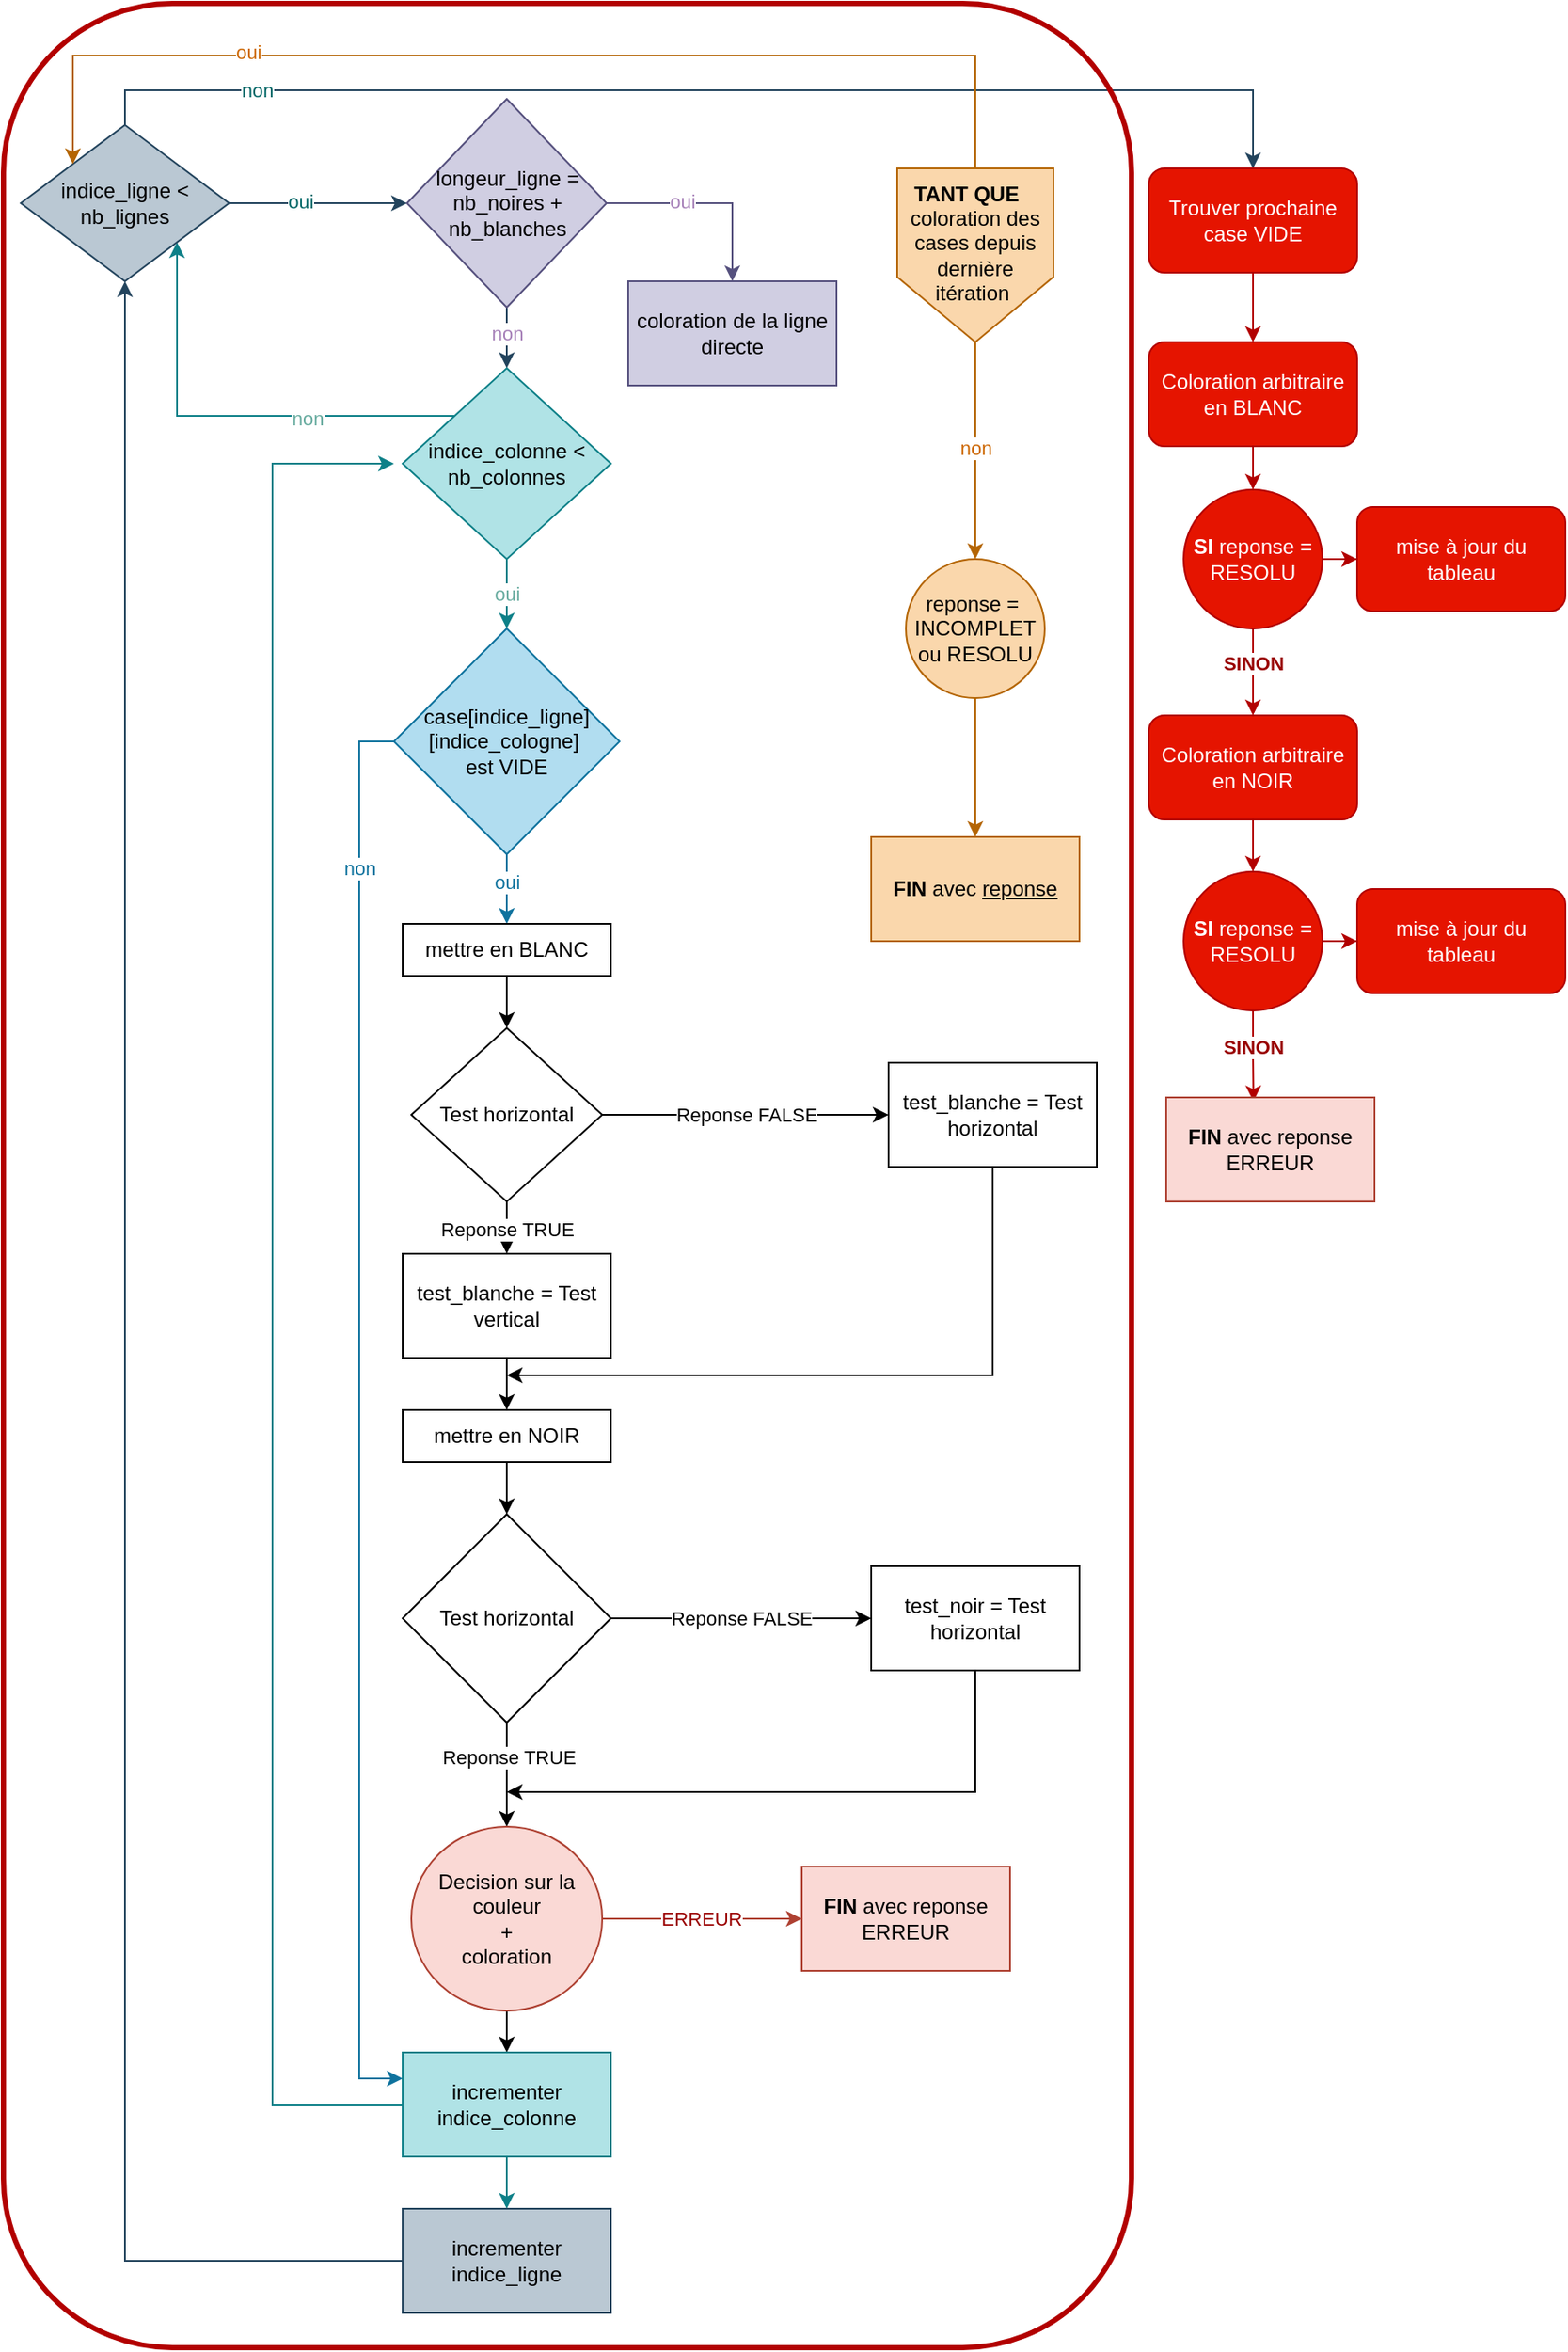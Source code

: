 <mxfile version="24.1.0" type="device">
  <diagram name="Page-1" id="L409BflmZxCBd4XPteEG">
    <mxGraphModel dx="1114" dy="854" grid="1" gridSize="10" guides="1" tooltips="1" connect="1" arrows="1" fold="1" page="1" pageScale="1" pageWidth="827" pageHeight="1169" math="0" shadow="0">
      <root>
        <mxCell id="0" />
        <mxCell id="1" parent="0" />
        <mxCell id="46npudmLlry_puoj1FRV-7" value="" style="edgeStyle=orthogonalEdgeStyle;rounded=0;orthogonalLoop=1;jettySize=auto;html=1;fillColor=#bac8d3;strokeColor=#23445d;" parent="1" source="46npudmLlry_puoj1FRV-2" target="46npudmLlry_puoj1FRV-6" edge="1">
          <mxGeometry relative="1" as="geometry" />
        </mxCell>
        <mxCell id="46npudmLlry_puoj1FRV-8" value="non" style="edgeLabel;html=1;align=center;verticalAlign=middle;resizable=0;points=[];fontColor=#A680B8;" parent="46npudmLlry_puoj1FRV-7" vertex="1" connectable="0">
          <mxGeometry x="-0.075" relative="1" as="geometry">
            <mxPoint y="-4" as="offset" />
          </mxGeometry>
        </mxCell>
        <mxCell id="46npudmLlry_puoj1FRV-10" value="" style="edgeStyle=orthogonalEdgeStyle;rounded=0;orthogonalLoop=1;jettySize=auto;html=1;startArrow=classic;startFill=1;endArrow=none;endFill=0;fillColor=#bac8d3;strokeColor=#23445d;" parent="1" source="46npudmLlry_puoj1FRV-2" target="46npudmLlry_puoj1FRV-9" edge="1">
          <mxGeometry relative="1" as="geometry" />
        </mxCell>
        <mxCell id="46npudmLlry_puoj1FRV-11" value="oui" style="edgeLabel;html=1;align=center;verticalAlign=middle;resizable=0;points=[];fontColor=#006666;" parent="46npudmLlry_puoj1FRV-10" vertex="1" connectable="0">
          <mxGeometry x="0.2" y="-1" relative="1" as="geometry">
            <mxPoint as="offset" />
          </mxGeometry>
        </mxCell>
        <mxCell id="kNuU4uyq3rGwZ3PleAPz-3" style="edgeStyle=orthogonalEdgeStyle;rounded=0;orthogonalLoop=1;jettySize=auto;html=1;exitX=1;exitY=0.5;exitDx=0;exitDy=0;entryX=0.5;entryY=0;entryDx=0;entryDy=0;fillColor=#d0cee2;strokeColor=#56517e;" parent="1" source="46npudmLlry_puoj1FRV-2" target="46npudmLlry_puoj1FRV-3" edge="1">
          <mxGeometry relative="1" as="geometry" />
        </mxCell>
        <mxCell id="kNuU4uyq3rGwZ3PleAPz-4" value="&lt;font&gt;oui&lt;/font&gt;" style="edgeLabel;html=1;align=center;verticalAlign=middle;resizable=0;points=[];fontColor=#A680B8;" parent="kNuU4uyq3rGwZ3PleAPz-3" vertex="1" connectable="0">
          <mxGeometry x="-0.271" y="1" relative="1" as="geometry">
            <mxPoint as="offset" />
          </mxGeometry>
        </mxCell>
        <mxCell id="46npudmLlry_puoj1FRV-2" value="longeur_ligne = nb_noires + nb_blanches" style="rhombus;whiteSpace=wrap;html=1;fillColor=#d0cee2;strokeColor=#56517e;" parent="1" vertex="1">
          <mxGeometry x="362.5" y="715" width="115" height="120" as="geometry" />
        </mxCell>
        <mxCell id="46npudmLlry_puoj1FRV-3" value="coloration de la ligne directe" style="whiteSpace=wrap;html=1;fillColor=#d0cee2;strokeColor=#56517e;" parent="1" vertex="1">
          <mxGeometry x="490" y="820" width="120" height="60" as="geometry" />
        </mxCell>
        <mxCell id="46npudmLlry_puoj1FRV-13" value="" style="edgeStyle=orthogonalEdgeStyle;rounded=0;orthogonalLoop=1;jettySize=auto;html=1;fillColor=#b0e3e6;strokeColor=#0e8088;" parent="1" source="46npudmLlry_puoj1FRV-6" target="46npudmLlry_puoj1FRV-12" edge="1">
          <mxGeometry relative="1" as="geometry" />
        </mxCell>
        <mxCell id="46npudmLlry_puoj1FRV-14" value="oui" style="edgeLabel;html=1;align=center;verticalAlign=middle;resizable=0;points=[];fontColor=#67AB9F;" parent="46npudmLlry_puoj1FRV-13" vertex="1" connectable="0">
          <mxGeometry x="-0.025" relative="1" as="geometry">
            <mxPoint as="offset" />
          </mxGeometry>
        </mxCell>
        <mxCell id="kNuU4uyq3rGwZ3PleAPz-5" style="edgeStyle=orthogonalEdgeStyle;rounded=0;orthogonalLoop=1;jettySize=auto;html=1;exitX=0;exitY=0;exitDx=0;exitDy=0;entryX=1;entryY=1;entryDx=0;entryDy=0;fillColor=#b0e3e6;strokeColor=#0e8088;" parent="1" source="46npudmLlry_puoj1FRV-6" target="46npudmLlry_puoj1FRV-9" edge="1">
          <mxGeometry relative="1" as="geometry" />
        </mxCell>
        <mxCell id="kNuU4uyq3rGwZ3PleAPz-6" value="non" style="edgeLabel;html=1;align=center;verticalAlign=middle;resizable=0;points=[];fontColor=#67AB9F;" parent="kNuU4uyq3rGwZ3PleAPz-5" vertex="1" connectable="0">
          <mxGeometry x="-0.342" y="1" relative="1" as="geometry">
            <mxPoint as="offset" />
          </mxGeometry>
        </mxCell>
        <mxCell id="46npudmLlry_puoj1FRV-6" value="indice_colonne &amp;lt; nb_colonnes" style="rhombus;whiteSpace=wrap;html=1;fillColor=#b0e3e6;strokeColor=#0e8088;" parent="1" vertex="1">
          <mxGeometry x="360" y="870" width="120" height="110" as="geometry" />
        </mxCell>
        <mxCell id="HuL9g2M8GirP8g2i5XAr-2" style="edgeStyle=orthogonalEdgeStyle;rounded=0;orthogonalLoop=1;jettySize=auto;html=1;exitX=0.5;exitY=0;exitDx=0;exitDy=0;entryX=0.5;entryY=0;entryDx=0;entryDy=0;fillColor=#bac8d3;strokeColor=#23445d;" parent="1" source="46npudmLlry_puoj1FRV-9" target="HuL9g2M8GirP8g2i5XAr-1" edge="1">
          <mxGeometry relative="1" as="geometry" />
        </mxCell>
        <mxCell id="HuL9g2M8GirP8g2i5XAr-3" value="non" style="edgeLabel;html=1;align=center;verticalAlign=middle;resizable=0;points=[];fontColor=#006666;" parent="HuL9g2M8GirP8g2i5XAr-2" vertex="1" connectable="0">
          <mxGeometry x="-0.733" relative="1" as="geometry">
            <mxPoint as="offset" />
          </mxGeometry>
        </mxCell>
        <mxCell id="46npudmLlry_puoj1FRV-9" value="indice_ligne &amp;lt; nb_lignes" style="rhombus;whiteSpace=wrap;html=1;fillColor=#bac8d3;strokeColor=#23445d;" parent="1" vertex="1">
          <mxGeometry x="140" y="730" width="120" height="90" as="geometry" />
        </mxCell>
        <mxCell id="46npudmLlry_puoj1FRV-16" value="" style="edgeStyle=orthogonalEdgeStyle;rounded=0;orthogonalLoop=1;jettySize=auto;html=1;fillColor=#b1ddf0;strokeColor=#10739e;" parent="1" source="46npudmLlry_puoj1FRV-12" target="46npudmLlry_puoj1FRV-15" edge="1">
          <mxGeometry relative="1" as="geometry" />
        </mxCell>
        <mxCell id="46npudmLlry_puoj1FRV-17" value="oui" style="edgeLabel;html=1;align=center;verticalAlign=middle;resizable=0;points=[];fontColor=#0f739e;" parent="46npudmLlry_puoj1FRV-16" vertex="1" connectable="0">
          <mxGeometry x="-0.229" y="2" relative="1" as="geometry">
            <mxPoint x="-2" as="offset" />
          </mxGeometry>
        </mxCell>
        <mxCell id="kNuU4uyq3rGwZ3PleAPz-13" style="edgeStyle=orthogonalEdgeStyle;rounded=0;orthogonalLoop=1;jettySize=auto;html=1;exitX=0;exitY=0.5;exitDx=0;exitDy=0;entryX=0;entryY=0.25;entryDx=0;entryDy=0;fillColor=#b1ddf0;strokeColor=#10739e;" parent="1" source="46npudmLlry_puoj1FRV-12" target="46npudmLlry_puoj1FRV-49" edge="1">
          <mxGeometry relative="1" as="geometry" />
        </mxCell>
        <mxCell id="kNuU4uyq3rGwZ3PleAPz-14" value="non" style="edgeLabel;html=1;align=center;verticalAlign=middle;resizable=0;points=[];fontColor=#0f739e;" parent="kNuU4uyq3rGwZ3PleAPz-13" vertex="1" connectable="0">
          <mxGeometry x="-0.772" relative="1" as="geometry">
            <mxPoint as="offset" />
          </mxGeometry>
        </mxCell>
        <mxCell id="46npudmLlry_puoj1FRV-12" value="case[indice_ligne][indice_cologne]&amp;nbsp;&lt;div&gt;est VIDE&lt;/div&gt;" style="rhombus;whiteSpace=wrap;html=1;fillColor=#b1ddf0;strokeColor=#10739e;" parent="1" vertex="1">
          <mxGeometry x="355" y="1020" width="130" height="130" as="geometry" />
        </mxCell>
        <mxCell id="46npudmLlry_puoj1FRV-23" value="" style="edgeStyle=orthogonalEdgeStyle;rounded=0;orthogonalLoop=1;jettySize=auto;html=1;" parent="1" source="46npudmLlry_puoj1FRV-15" target="46npudmLlry_puoj1FRV-22" edge="1">
          <mxGeometry relative="1" as="geometry" />
        </mxCell>
        <mxCell id="46npudmLlry_puoj1FRV-15" value="mettre en BLANC" style="whiteSpace=wrap;html=1;" parent="1" vertex="1">
          <mxGeometry x="360" y="1190" width="120" height="30" as="geometry" />
        </mxCell>
        <mxCell id="46npudmLlry_puoj1FRV-25" value="" style="edgeStyle=orthogonalEdgeStyle;rounded=0;orthogonalLoop=1;jettySize=auto;html=1;" parent="1" source="46npudmLlry_puoj1FRV-22" target="46npudmLlry_puoj1FRV-24" edge="1">
          <mxGeometry relative="1" as="geometry" />
        </mxCell>
        <mxCell id="46npudmLlry_puoj1FRV-26" value="Reponse TRUE" style="edgeLabel;html=1;align=center;verticalAlign=middle;resizable=0;points=[];" parent="46npudmLlry_puoj1FRV-25" vertex="1" connectable="0">
          <mxGeometry x="-0.371" y="3" relative="1" as="geometry">
            <mxPoint x="-3" as="offset" />
          </mxGeometry>
        </mxCell>
        <mxCell id="46npudmLlry_puoj1FRV-32" value="Reponse FALSE" style="edgeStyle=orthogonalEdgeStyle;rounded=0;orthogonalLoop=1;jettySize=auto;html=1;" parent="1" source="46npudmLlry_puoj1FRV-22" target="46npudmLlry_puoj1FRV-31" edge="1">
          <mxGeometry relative="1" as="geometry" />
        </mxCell>
        <mxCell id="46npudmLlry_puoj1FRV-22" value="Test horizontal" style="rhombus;whiteSpace=wrap;html=1;" parent="1" vertex="1">
          <mxGeometry x="365" y="1250" width="110" height="100" as="geometry" />
        </mxCell>
        <mxCell id="46npudmLlry_puoj1FRV-28" value="" style="edgeStyle=orthogonalEdgeStyle;rounded=0;orthogonalLoop=1;jettySize=auto;html=1;" parent="1" source="46npudmLlry_puoj1FRV-24" target="46npudmLlry_puoj1FRV-27" edge="1">
          <mxGeometry relative="1" as="geometry" />
        </mxCell>
        <mxCell id="46npudmLlry_puoj1FRV-24" value="test_blanche = Test vertical" style="whiteSpace=wrap;html=1;" parent="1" vertex="1">
          <mxGeometry x="360" y="1380" width="120" height="60" as="geometry" />
        </mxCell>
        <mxCell id="46npudmLlry_puoj1FRV-35" value="" style="edgeStyle=orthogonalEdgeStyle;rounded=0;orthogonalLoop=1;jettySize=auto;html=1;" parent="1" source="46npudmLlry_puoj1FRV-27" target="46npudmLlry_puoj1FRV-34" edge="1">
          <mxGeometry relative="1" as="geometry" />
        </mxCell>
        <mxCell id="46npudmLlry_puoj1FRV-27" value="mettre en NOIR" style="whiteSpace=wrap;html=1;" parent="1" vertex="1">
          <mxGeometry x="360" y="1470" width="120" height="30" as="geometry" />
        </mxCell>
        <mxCell id="46npudmLlry_puoj1FRV-33" style="edgeStyle=orthogonalEdgeStyle;rounded=0;orthogonalLoop=1;jettySize=auto;html=1;" parent="1" source="46npudmLlry_puoj1FRV-31" edge="1">
          <mxGeometry relative="1" as="geometry">
            <mxPoint x="420" y="1450" as="targetPoint" />
            <Array as="points">
              <mxPoint x="700" y="1450" />
              <mxPoint x="420" y="1450" />
            </Array>
          </mxGeometry>
        </mxCell>
        <mxCell id="46npudmLlry_puoj1FRV-31" value="test_blanche = Test horizontal" style="whiteSpace=wrap;html=1;" parent="1" vertex="1">
          <mxGeometry x="640" y="1270" width="120" height="60" as="geometry" />
        </mxCell>
        <mxCell id="46npudmLlry_puoj1FRV-38" value="Reponse FALSE" style="edgeStyle=orthogonalEdgeStyle;rounded=0;orthogonalLoop=1;jettySize=auto;html=1;" parent="1" source="46npudmLlry_puoj1FRV-34" target="46npudmLlry_puoj1FRV-37" edge="1">
          <mxGeometry relative="1" as="geometry" />
        </mxCell>
        <mxCell id="46npudmLlry_puoj1FRV-41" value="" style="edgeStyle=orthogonalEdgeStyle;rounded=0;orthogonalLoop=1;jettySize=auto;html=1;" parent="1" source="46npudmLlry_puoj1FRV-34" target="46npudmLlry_puoj1FRV-40" edge="1">
          <mxGeometry relative="1" as="geometry" />
        </mxCell>
        <mxCell id="46npudmLlry_puoj1FRV-42" value="Reponse TRUE" style="edgeLabel;html=1;align=center;verticalAlign=middle;resizable=0;points=[];" parent="46npudmLlry_puoj1FRV-41" vertex="1" connectable="0">
          <mxGeometry x="-0.342" y="1" relative="1" as="geometry">
            <mxPoint as="offset" />
          </mxGeometry>
        </mxCell>
        <mxCell id="46npudmLlry_puoj1FRV-34" value="Test horizontal" style="rhombus;whiteSpace=wrap;html=1;" parent="1" vertex="1">
          <mxGeometry x="360" y="1530" width="120" height="120" as="geometry" />
        </mxCell>
        <mxCell id="46npudmLlry_puoj1FRV-43" style="edgeStyle=orthogonalEdgeStyle;rounded=0;orthogonalLoop=1;jettySize=auto;html=1;" parent="1" source="46npudmLlry_puoj1FRV-37" edge="1">
          <mxGeometry relative="1" as="geometry">
            <mxPoint x="420" y="1690" as="targetPoint" />
            <Array as="points">
              <mxPoint x="690" y="1690" />
              <mxPoint x="420" y="1690" />
            </Array>
          </mxGeometry>
        </mxCell>
        <mxCell id="46npudmLlry_puoj1FRV-37" value="test_noir = Test horizontal" style="whiteSpace=wrap;html=1;" parent="1" vertex="1">
          <mxGeometry x="630" y="1560" width="120" height="60" as="geometry" />
        </mxCell>
        <mxCell id="46npudmLlry_puoj1FRV-47" value="" style="edgeStyle=orthogonalEdgeStyle;rounded=0;orthogonalLoop=1;jettySize=auto;html=1;fillColor=#fad9d5;strokeColor=#ae4132;" parent="1" source="46npudmLlry_puoj1FRV-40" target="46npudmLlry_puoj1FRV-46" edge="1">
          <mxGeometry relative="1" as="geometry" />
        </mxCell>
        <mxCell id="46npudmLlry_puoj1FRV-48" value="ERREUR" style="edgeLabel;html=1;align=center;verticalAlign=middle;resizable=0;points=[];fontColor=#990000;" parent="46npudmLlry_puoj1FRV-47" vertex="1" connectable="0">
          <mxGeometry x="-0.013" relative="1" as="geometry">
            <mxPoint as="offset" />
          </mxGeometry>
        </mxCell>
        <mxCell id="46npudmLlry_puoj1FRV-50" value="" style="edgeStyle=orthogonalEdgeStyle;rounded=0;orthogonalLoop=1;jettySize=auto;html=1;" parent="1" source="46npudmLlry_puoj1FRV-40" target="46npudmLlry_puoj1FRV-49" edge="1">
          <mxGeometry relative="1" as="geometry" />
        </mxCell>
        <mxCell id="46npudmLlry_puoj1FRV-40" value="Decision sur la couleur&lt;br&gt;+&lt;br&gt;coloration" style="ellipse;whiteSpace=wrap;html=1;fillColor=#fad9d5;strokeColor=#ae4132;" parent="1" vertex="1">
          <mxGeometry x="365" y="1710" width="110" height="106" as="geometry" />
        </mxCell>
        <mxCell id="46npudmLlry_puoj1FRV-46" value="&lt;b&gt;FIN&lt;/b&gt; avec reponse ERREUR" style="whiteSpace=wrap;html=1;fillColor=#fad9d5;strokeColor=#ae4132;" parent="1" vertex="1">
          <mxGeometry x="590" y="1733" width="120" height="60" as="geometry" />
        </mxCell>
        <mxCell id="46npudmLlry_puoj1FRV-51" style="edgeStyle=orthogonalEdgeStyle;rounded=0;orthogonalLoop=1;jettySize=auto;html=1;entryX=0;entryY=0.5;entryDx=0;entryDy=0;fillColor=#b0e3e6;strokeColor=#0e8088;exitX=0;exitY=0.5;exitDx=0;exitDy=0;" parent="1" source="46npudmLlry_puoj1FRV-49" edge="1">
          <mxGeometry relative="1" as="geometry">
            <Array as="points">
              <mxPoint x="285" y="1870" />
              <mxPoint x="285" y="925" />
            </Array>
            <mxPoint x="355" y="1870" as="sourcePoint" />
            <mxPoint x="355" y="925" as="targetPoint" />
          </mxGeometry>
        </mxCell>
        <mxCell id="46npudmLlry_puoj1FRV-53" value="" style="edgeStyle=orthogonalEdgeStyle;rounded=0;orthogonalLoop=1;jettySize=auto;html=1;fillColor=#b0e3e6;strokeColor=#0e8088;" parent="1" source="46npudmLlry_puoj1FRV-49" target="46npudmLlry_puoj1FRV-52" edge="1">
          <mxGeometry relative="1" as="geometry" />
        </mxCell>
        <mxCell id="46npudmLlry_puoj1FRV-49" value="incrementer indice_colonne" style="whiteSpace=wrap;html=1;fillColor=#b0e3e6;strokeColor=#0e8088;" parent="1" vertex="1">
          <mxGeometry x="360" y="1840" width="120" height="60" as="geometry" />
        </mxCell>
        <mxCell id="46npudmLlry_puoj1FRV-55" style="edgeStyle=orthogonalEdgeStyle;rounded=0;orthogonalLoop=1;jettySize=auto;html=1;entryX=0.5;entryY=1;entryDx=0;entryDy=0;fillColor=#bac8d3;strokeColor=#23445d;" parent="1" source="46npudmLlry_puoj1FRV-52" target="46npudmLlry_puoj1FRV-9" edge="1">
          <mxGeometry relative="1" as="geometry" />
        </mxCell>
        <mxCell id="46npudmLlry_puoj1FRV-52" value="incrementer indice_ligne" style="whiteSpace=wrap;html=1;fillColor=#bac8d3;strokeColor=#23445d;" parent="1" vertex="1">
          <mxGeometry x="360" y="1930" width="120" height="60" as="geometry" />
        </mxCell>
        <mxCell id="46npudmLlry_puoj1FRV-65" value="" style="edgeStyle=orthogonalEdgeStyle;rounded=0;orthogonalLoop=1;jettySize=auto;html=1;fillColor=#fad7ac;strokeColor=#b46504;" parent="1" source="46npudmLlry_puoj1FRV-62" target="46npudmLlry_puoj1FRV-64" edge="1">
          <mxGeometry relative="1" as="geometry" />
        </mxCell>
        <mxCell id="46npudmLlry_puoj1FRV-62" value="reponse =&amp;nbsp; INCOMPLET ou RESOLU" style="ellipse;whiteSpace=wrap;html=1;fillColor=#fad7ac;strokeColor=#b46504;" parent="1" vertex="1">
          <mxGeometry x="650" y="980" width="80" height="80" as="geometry" />
        </mxCell>
        <mxCell id="46npudmLlry_puoj1FRV-64" value="&lt;b&gt;FIN&lt;/b&gt; avec &lt;u&gt;reponse&lt;/u&gt;" style="whiteSpace=wrap;html=1;fillColor=#fad7ac;strokeColor=#b46504;" parent="1" vertex="1">
          <mxGeometry x="630" y="1140" width="120" height="60" as="geometry" />
        </mxCell>
        <mxCell id="kNuU4uyq3rGwZ3PleAPz-2" style="edgeStyle=orthogonalEdgeStyle;rounded=0;orthogonalLoop=1;jettySize=auto;html=1;exitX=0.5;exitY=1;exitDx=0;exitDy=0;fillColor=#fad7ac;strokeColor=#b46504;" parent="1" source="kNuU4uyq3rGwZ3PleAPz-1" target="46npudmLlry_puoj1FRV-62" edge="1">
          <mxGeometry relative="1" as="geometry" />
        </mxCell>
        <mxCell id="kNuU4uyq3rGwZ3PleAPz-10" value="non" style="edgeLabel;html=1;align=center;verticalAlign=middle;resizable=0;points=[];fontColor=#CC6600;" parent="kNuU4uyq3rGwZ3PleAPz-2" vertex="1" connectable="0">
          <mxGeometry x="-0.022" relative="1" as="geometry">
            <mxPoint as="offset" />
          </mxGeometry>
        </mxCell>
        <mxCell id="kNuU4uyq3rGwZ3PleAPz-1" value="coloration des cases depuis dernière itération&amp;nbsp;" style="shape=offPageConnector;whiteSpace=wrap;html=1;fillColor=#fad7ac;strokeColor=#b46504;" parent="1" vertex="1">
          <mxGeometry x="645" y="755" width="90" height="100" as="geometry" />
        </mxCell>
        <mxCell id="kNuU4uyq3rGwZ3PleAPz-11" style="edgeStyle=orthogonalEdgeStyle;rounded=0;orthogonalLoop=1;jettySize=auto;html=1;exitX=0.75;exitY=0;exitDx=0;exitDy=0;entryX=0;entryY=0;entryDx=0;entryDy=0;fillColor=#fad7ac;strokeColor=#b46504;" parent="1" source="kNuU4uyq3rGwZ3PleAPz-7" target="46npudmLlry_puoj1FRV-9" edge="1">
          <mxGeometry relative="1" as="geometry">
            <Array as="points">
              <mxPoint x="690" y="755" />
              <mxPoint x="690" y="690" />
              <mxPoint x="170" y="690" />
            </Array>
          </mxGeometry>
        </mxCell>
        <mxCell id="kNuU4uyq3rGwZ3PleAPz-12" value="oui" style="edgeLabel;html=1;align=center;verticalAlign=middle;resizable=0;points=[];fontColor=#CC6600;" parent="kNuU4uyq3rGwZ3PleAPz-11" vertex="1" connectable="0">
          <mxGeometry x="0.506" y="-2" relative="1" as="geometry">
            <mxPoint as="offset" />
          </mxGeometry>
        </mxCell>
        <mxCell id="kNuU4uyq3rGwZ3PleAPz-7" value="&lt;b&gt;TANT QUE&lt;/b&gt;" style="text;html=1;align=center;verticalAlign=middle;whiteSpace=wrap;rounded=0;" parent="1" vertex="1">
          <mxGeometry x="645" y="755" width="80" height="30" as="geometry" />
        </mxCell>
        <mxCell id="HuL9g2M8GirP8g2i5XAr-7" value="" style="edgeStyle=orthogonalEdgeStyle;rounded=0;orthogonalLoop=1;jettySize=auto;html=1;fillColor=#e51400;strokeColor=#B20000;" parent="1" source="HuL9g2M8GirP8g2i5XAr-1" target="HuL9g2M8GirP8g2i5XAr-6" edge="1">
          <mxGeometry relative="1" as="geometry" />
        </mxCell>
        <mxCell id="HuL9g2M8GirP8g2i5XAr-1" value="Trouver prochaine case VIDE" style="rounded=1;whiteSpace=wrap;html=1;fillColor=#e51400;fontColor=#ffffff;strokeColor=#B20000;" parent="1" vertex="1">
          <mxGeometry x="790" y="755" width="120" height="60" as="geometry" />
        </mxCell>
        <mxCell id="HuL9g2M8GirP8g2i5XAr-15" value="" style="edgeStyle=orthogonalEdgeStyle;rounded=0;orthogonalLoop=1;jettySize=auto;html=1;fillColor=#e51400;strokeColor=#B20000;" parent="1" source="HuL9g2M8GirP8g2i5XAr-6" target="HuL9g2M8GirP8g2i5XAr-14" edge="1">
          <mxGeometry relative="1" as="geometry" />
        </mxCell>
        <mxCell id="HuL9g2M8GirP8g2i5XAr-6" value="Coloration arbitraire en BLANC" style="whiteSpace=wrap;html=1;fillColor=#e51400;strokeColor=#B20000;fontColor=#ffffff;rounded=1;" parent="1" vertex="1">
          <mxGeometry x="790" y="855" width="120" height="60" as="geometry" />
        </mxCell>
        <mxCell id="HuL9g2M8GirP8g2i5XAr-12" value="" style="rounded=1;whiteSpace=wrap;html=1;fillColor=none;fillStyle=auto;fontColor=#ffffff;strokeColor=#B20000;strokeWidth=3;" parent="1" vertex="1">
          <mxGeometry x="130" y="660" width="650" height="1350" as="geometry" />
        </mxCell>
        <mxCell id="HuL9g2M8GirP8g2i5XAr-18" value="" style="edgeStyle=orthogonalEdgeStyle;rounded=0;orthogonalLoop=1;jettySize=auto;html=1;fillColor=#e51400;strokeColor=#B20000;" parent="1" source="HuL9g2M8GirP8g2i5XAr-14" target="HuL9g2M8GirP8g2i5XAr-17" edge="1">
          <mxGeometry relative="1" as="geometry" />
        </mxCell>
        <mxCell id="HuL9g2M8GirP8g2i5XAr-19" style="edgeStyle=orthogonalEdgeStyle;rounded=0;orthogonalLoop=1;jettySize=auto;html=1;fillColor=#e51400;strokeColor=#B20000;entryX=0.5;entryY=0;entryDx=0;entryDy=0;" parent="1" source="HuL9g2M8GirP8g2i5XAr-14" target="HuL9g2M8GirP8g2i5XAr-21" edge="1">
          <mxGeometry relative="1" as="geometry">
            <mxPoint x="850" y="1060" as="targetPoint" />
          </mxGeometry>
        </mxCell>
        <mxCell id="HuL9g2M8GirP8g2i5XAr-20" value="&lt;b&gt;&lt;font&gt;SINON&lt;/font&gt;&lt;/b&gt;" style="edgeLabel;html=1;align=center;verticalAlign=middle;resizable=0;points=[];fontColor=#990000;" parent="HuL9g2M8GirP8g2i5XAr-19" vertex="1" connectable="0">
          <mxGeometry x="-0.211" relative="1" as="geometry">
            <mxPoint as="offset" />
          </mxGeometry>
        </mxCell>
        <mxCell id="HuL9g2M8GirP8g2i5XAr-14" value="&lt;b&gt;SI&lt;/b&gt; reponse = RESOLU" style="ellipse;whiteSpace=wrap;html=1;fillColor=#e51400;strokeColor=#B20000;fontColor=#ffffff;rounded=1;" parent="1" vertex="1">
          <mxGeometry x="810" y="940" width="80" height="80" as="geometry" />
        </mxCell>
        <mxCell id="HuL9g2M8GirP8g2i5XAr-17" value="mise à jour du tableau" style="whiteSpace=wrap;html=1;fillColor=#e51400;strokeColor=#B20000;fontColor=#ffffff;rounded=1;" parent="1" vertex="1">
          <mxGeometry x="910" y="950" width="120" height="60" as="geometry" />
        </mxCell>
        <mxCell id="HuL9g2M8GirP8g2i5XAr-27" style="edgeStyle=orthogonalEdgeStyle;rounded=0;orthogonalLoop=1;jettySize=auto;html=1;exitX=0.5;exitY=1;exitDx=0;exitDy=0;entryX=0.5;entryY=0;entryDx=0;entryDy=0;fillColor=#e51400;strokeColor=#B20000;" parent="1" source="HuL9g2M8GirP8g2i5XAr-21" target="HuL9g2M8GirP8g2i5XAr-25" edge="1">
          <mxGeometry relative="1" as="geometry" />
        </mxCell>
        <mxCell id="HuL9g2M8GirP8g2i5XAr-21" value="Coloration arbitraire en NOIR" style="whiteSpace=wrap;html=1;fillColor=#e51400;strokeColor=#B20000;fontColor=#ffffff;rounded=1;" parent="1" vertex="1">
          <mxGeometry x="790" y="1070" width="120" height="60" as="geometry" />
        </mxCell>
        <mxCell id="HuL9g2M8GirP8g2i5XAr-22" value="" style="edgeStyle=orthogonalEdgeStyle;rounded=0;orthogonalLoop=1;jettySize=auto;html=1;fillColor=#e51400;strokeColor=#B20000;" parent="1" source="HuL9g2M8GirP8g2i5XAr-25" target="HuL9g2M8GirP8g2i5XAr-26" edge="1">
          <mxGeometry relative="1" as="geometry" />
        </mxCell>
        <mxCell id="HuL9g2M8GirP8g2i5XAr-23" style="edgeStyle=orthogonalEdgeStyle;rounded=0;orthogonalLoop=1;jettySize=auto;html=1;fillColor=#e51400;strokeColor=#B20000;entryX=0.419;entryY=0.037;entryDx=0;entryDy=0;entryPerimeter=0;" parent="1" source="HuL9g2M8GirP8g2i5XAr-25" target="HuL9g2M8GirP8g2i5XAr-29" edge="1">
          <mxGeometry relative="1" as="geometry">
            <mxPoint x="850" y="1290" as="targetPoint" />
          </mxGeometry>
        </mxCell>
        <mxCell id="HuL9g2M8GirP8g2i5XAr-24" value="&lt;b&gt;&lt;font&gt;SINON&lt;/font&gt;&lt;/b&gt;" style="edgeLabel;html=1;align=center;verticalAlign=middle;resizable=0;points=[];fontColor=#990000;" parent="HuL9g2M8GirP8g2i5XAr-23" vertex="1" connectable="0">
          <mxGeometry x="-0.211" relative="1" as="geometry">
            <mxPoint as="offset" />
          </mxGeometry>
        </mxCell>
        <mxCell id="HuL9g2M8GirP8g2i5XAr-25" value="&lt;b&gt;SI&lt;/b&gt; reponse = RESOLU" style="ellipse;whiteSpace=wrap;html=1;fillColor=#e51400;strokeColor=#B20000;fontColor=#ffffff;rounded=1;" parent="1" vertex="1">
          <mxGeometry x="810" y="1160" width="80" height="80" as="geometry" />
        </mxCell>
        <mxCell id="HuL9g2M8GirP8g2i5XAr-26" value="mise à jour du tableau" style="whiteSpace=wrap;html=1;fillColor=#e51400;strokeColor=#B20000;fontColor=#ffffff;rounded=1;" parent="1" vertex="1">
          <mxGeometry x="910" y="1170" width="120" height="60" as="geometry" />
        </mxCell>
        <mxCell id="HuL9g2M8GirP8g2i5XAr-29" value="&lt;b&gt;FIN&lt;/b&gt; avec reponse ERREUR" style="whiteSpace=wrap;html=1;fillColor=#fad9d5;strokeColor=#ae4132;" parent="1" vertex="1">
          <mxGeometry x="800" y="1290" width="120" height="60" as="geometry" />
        </mxCell>
      </root>
    </mxGraphModel>
  </diagram>
</mxfile>
